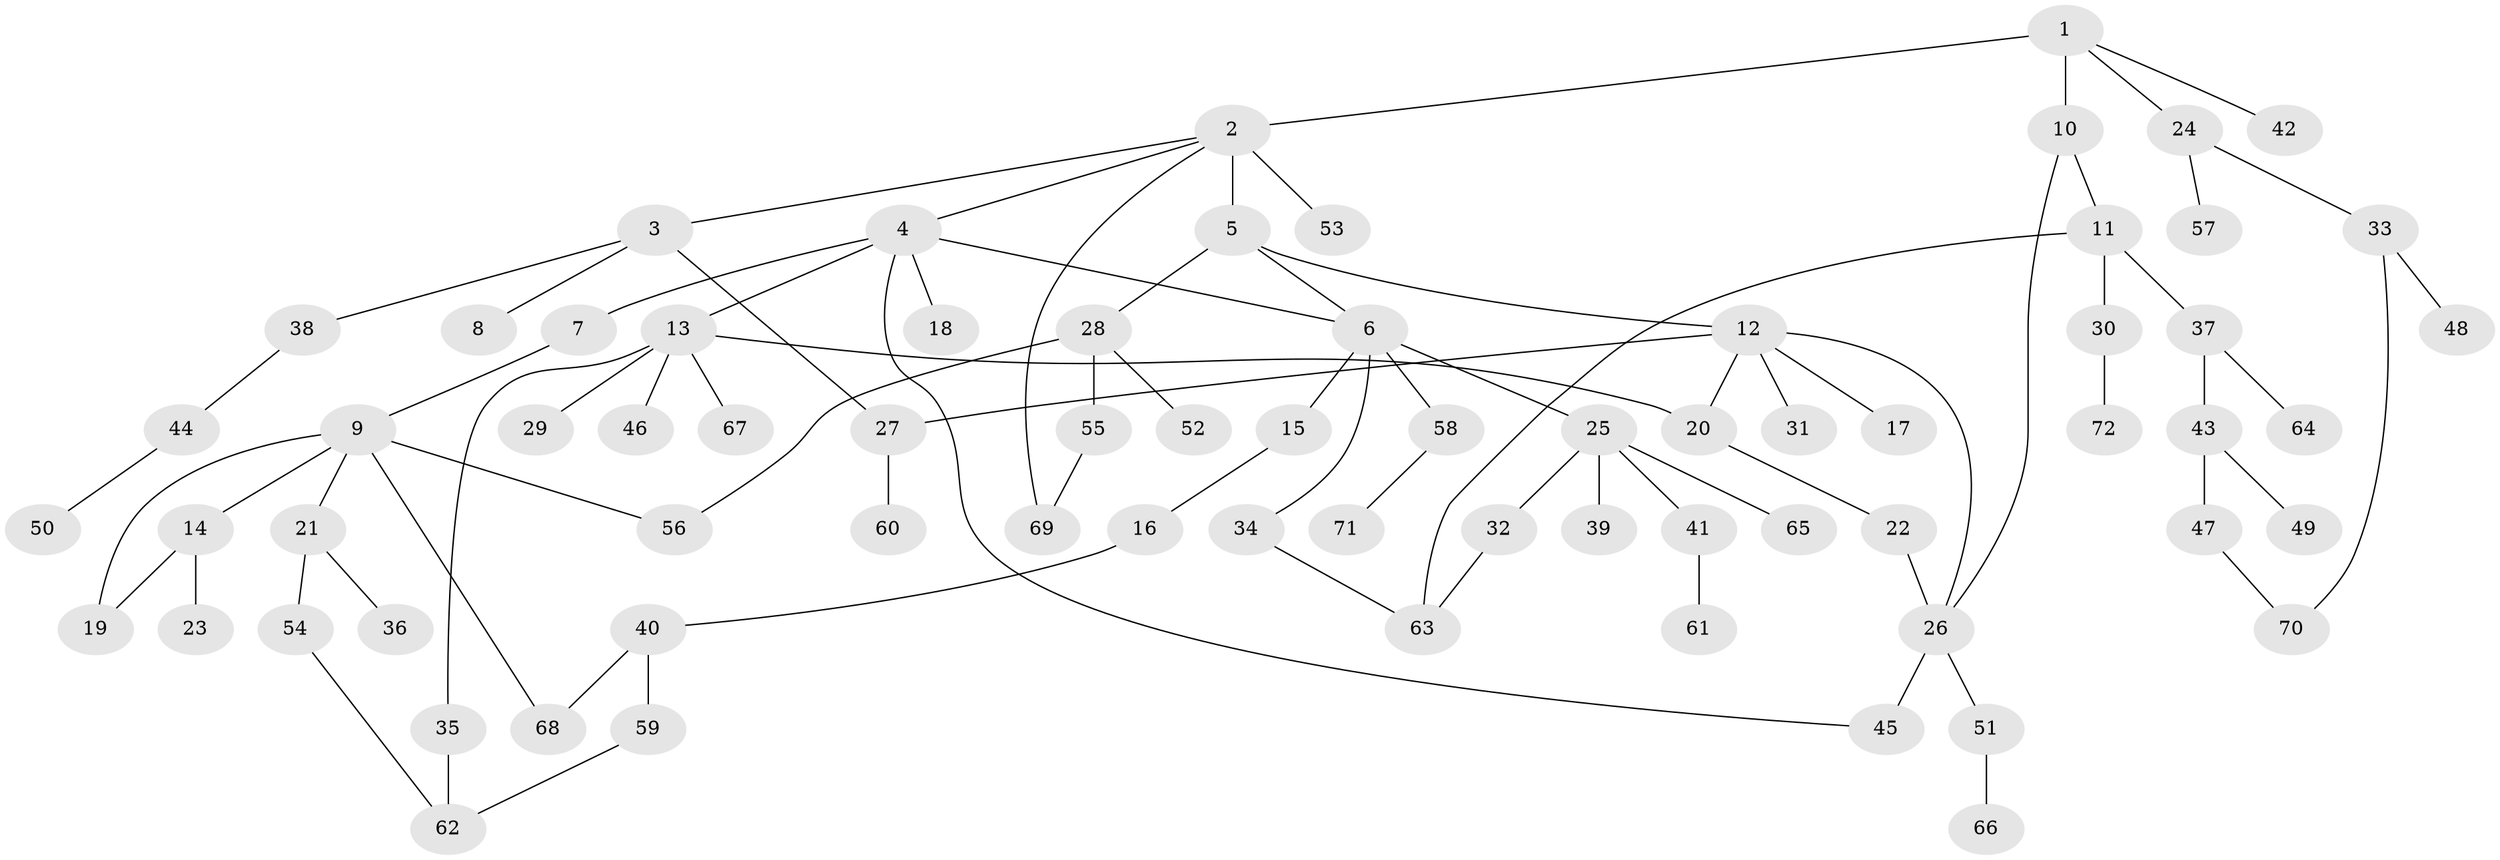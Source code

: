 // original degree distribution, {6: 0.027972027972027972, 5: 0.03496503496503497, 7: 0.013986013986013986, 2: 0.2937062937062937, 1: 0.40559440559440557, 4: 0.055944055944055944, 3: 0.16083916083916083, 8: 0.006993006993006993}
// Generated by graph-tools (version 1.1) at 2025/48/03/04/25 22:48:52]
// undirected, 72 vertices, 86 edges
graph export_dot {
  node [color=gray90,style=filled];
  1;
  2;
  3;
  4;
  5;
  6;
  7;
  8;
  9;
  10;
  11;
  12;
  13;
  14;
  15;
  16;
  17;
  18;
  19;
  20;
  21;
  22;
  23;
  24;
  25;
  26;
  27;
  28;
  29;
  30;
  31;
  32;
  33;
  34;
  35;
  36;
  37;
  38;
  39;
  40;
  41;
  42;
  43;
  44;
  45;
  46;
  47;
  48;
  49;
  50;
  51;
  52;
  53;
  54;
  55;
  56;
  57;
  58;
  59;
  60;
  61;
  62;
  63;
  64;
  65;
  66;
  67;
  68;
  69;
  70;
  71;
  72;
  1 -- 2 [weight=2.0];
  1 -- 10 [weight=1.0];
  1 -- 24 [weight=1.0];
  1 -- 42 [weight=1.0];
  2 -- 3 [weight=1.0];
  2 -- 4 [weight=1.0];
  2 -- 5 [weight=1.0];
  2 -- 53 [weight=1.0];
  2 -- 69 [weight=1.0];
  3 -- 8 [weight=1.0];
  3 -- 27 [weight=1.0];
  3 -- 38 [weight=1.0];
  4 -- 6 [weight=1.0];
  4 -- 7 [weight=1.0];
  4 -- 13 [weight=1.0];
  4 -- 18 [weight=1.0];
  4 -- 45 [weight=1.0];
  5 -- 6 [weight=1.0];
  5 -- 12 [weight=1.0];
  5 -- 28 [weight=1.0];
  6 -- 15 [weight=1.0];
  6 -- 25 [weight=2.0];
  6 -- 34 [weight=1.0];
  6 -- 58 [weight=1.0];
  7 -- 9 [weight=1.0];
  9 -- 14 [weight=1.0];
  9 -- 19 [weight=1.0];
  9 -- 21 [weight=1.0];
  9 -- 56 [weight=1.0];
  9 -- 68 [weight=1.0];
  10 -- 11 [weight=1.0];
  10 -- 26 [weight=1.0];
  11 -- 30 [weight=1.0];
  11 -- 37 [weight=1.0];
  11 -- 63 [weight=1.0];
  12 -- 17 [weight=1.0];
  12 -- 20 [weight=1.0];
  12 -- 26 [weight=1.0];
  12 -- 27 [weight=1.0];
  12 -- 31 [weight=1.0];
  13 -- 20 [weight=1.0];
  13 -- 29 [weight=1.0];
  13 -- 35 [weight=1.0];
  13 -- 46 [weight=2.0];
  13 -- 67 [weight=1.0];
  14 -- 19 [weight=2.0];
  14 -- 23 [weight=1.0];
  15 -- 16 [weight=1.0];
  16 -- 40 [weight=1.0];
  20 -- 22 [weight=2.0];
  21 -- 36 [weight=1.0];
  21 -- 54 [weight=2.0];
  22 -- 26 [weight=1.0];
  24 -- 33 [weight=1.0];
  24 -- 57 [weight=1.0];
  25 -- 32 [weight=1.0];
  25 -- 39 [weight=1.0];
  25 -- 41 [weight=1.0];
  25 -- 65 [weight=1.0];
  26 -- 45 [weight=2.0];
  26 -- 51 [weight=1.0];
  27 -- 60 [weight=1.0];
  28 -- 52 [weight=1.0];
  28 -- 55 [weight=3.0];
  28 -- 56 [weight=1.0];
  30 -- 72 [weight=1.0];
  32 -- 63 [weight=1.0];
  33 -- 48 [weight=1.0];
  33 -- 70 [weight=1.0];
  34 -- 63 [weight=1.0];
  35 -- 62 [weight=1.0];
  37 -- 43 [weight=1.0];
  37 -- 64 [weight=1.0];
  38 -- 44 [weight=1.0];
  40 -- 59 [weight=1.0];
  40 -- 68 [weight=1.0];
  41 -- 61 [weight=1.0];
  43 -- 47 [weight=1.0];
  43 -- 49 [weight=1.0];
  44 -- 50 [weight=1.0];
  47 -- 70 [weight=1.0];
  51 -- 66 [weight=1.0];
  54 -- 62 [weight=1.0];
  55 -- 69 [weight=1.0];
  58 -- 71 [weight=1.0];
  59 -- 62 [weight=1.0];
}
